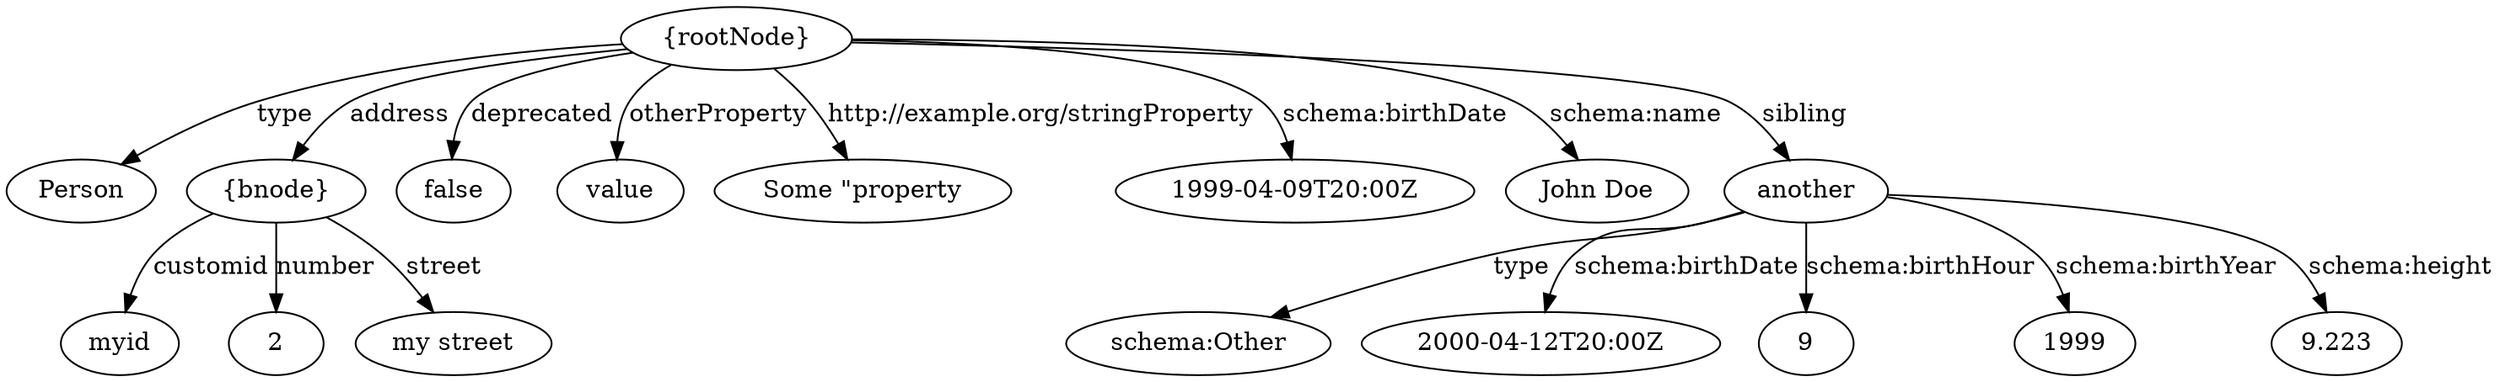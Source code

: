 digraph "{rootNode}" {
  "{rootNode}" -> "Person" [label = "type"]
  "{rootNode}" -> "{bnode}" [label = "address"]
  "{bnode}" -> "myid" [label = "customid"]
  "{bnode}" -> 2 [label = "number"]
  "{bnode}" -> "my street" [label = "street"]
  "{rootNode}" -> false [label = "deprecated"]
  "{rootNode}" -> "value" [label = "otherProperty"]
  "{rootNode}" -> "Some \"property" [label = "http://example.org/stringProperty"]
  "{rootNode}" -> "1999-04-09T20:00Z" [label = "schema:birthDate"]
  "{rootNode}" -> "John Doe" [label = "schema:name"]
  "{rootNode}" -> "another" [label = "sibling"]
  "another" -> "schema:Other" [label = "type"]
  "another" -> "2000-04-12T20:00Z" [label = "schema:birthDate"]
  "another" -> 9 [label = "schema:birthHour"]
  "another" -> 1999 [label = "schema:birthYear"]
  "another" -> 9.223 [label = "schema:height"]
}